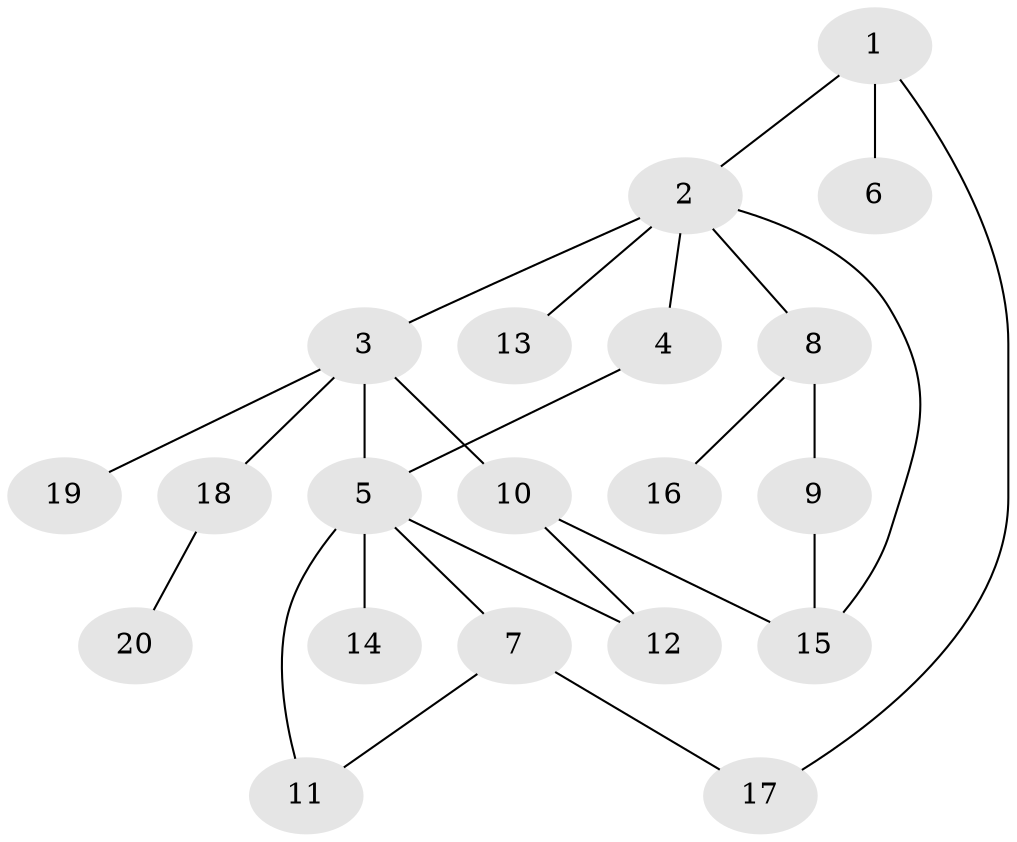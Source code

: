 // Generated by graph-tools (version 1.1) at 2025/46/02/15/25 05:46:28]
// undirected, 20 vertices, 25 edges
graph export_dot {
graph [start="1"]
  node [color=gray90,style=filled];
  1;
  2;
  3;
  4;
  5;
  6;
  7;
  8;
  9;
  10;
  11;
  12;
  13;
  14;
  15;
  16;
  17;
  18;
  19;
  20;
  1 -- 2;
  1 -- 6;
  1 -- 17;
  2 -- 3;
  2 -- 4;
  2 -- 8;
  2 -- 13;
  2 -- 15;
  3 -- 10;
  3 -- 18;
  3 -- 19;
  3 -- 5;
  4 -- 5;
  5 -- 7;
  5 -- 11;
  5 -- 12;
  5 -- 14;
  7 -- 17;
  7 -- 11;
  8 -- 9;
  8 -- 16;
  9 -- 15;
  10 -- 12;
  10 -- 15;
  18 -- 20;
}
